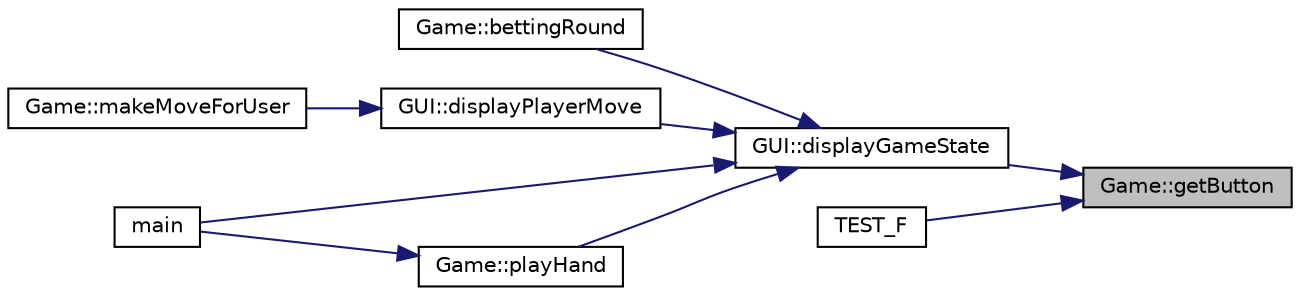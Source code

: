 digraph "Game::getButton"
{
 // INTERACTIVE_SVG=YES
 // LATEX_PDF_SIZE
  edge [fontname="Helvetica",fontsize="10",labelfontname="Helvetica",labelfontsize="10"];
  node [fontname="Helvetica",fontsize="10",shape=record];
  rankdir="RL";
  Node1 [label="Game::getButton",height=0.2,width=0.4,color="black", fillcolor="grey75", style="filled", fontcolor="black",tooltip="Gets the current position of the dealer button."];
  Node1 -> Node2 [dir="back",color="midnightblue",fontsize="10",style="solid",fontname="Helvetica"];
  Node2 [label="GUI::displayGameState",height=0.2,width=0.4,color="black", fillcolor="white", style="filled",URL="$class_g_u_i.html#a8f55dae107a6648458f6eb16608c66d2",tooltip="Displays the current state of the game."];
  Node2 -> Node3 [dir="back",color="midnightblue",fontsize="10",style="solid",fontname="Helvetica"];
  Node3 [label="Game::bettingRound",height=0.2,width=0.4,color="black", fillcolor="white", style="filled",URL="$class_game.html#a0de5cbe2125b0929a0bc8d2e6cdd64d5",tooltip="Conducts a betting round."];
  Node2 -> Node4 [dir="back",color="midnightblue",fontsize="10",style="solid",fontname="Helvetica"];
  Node4 [label="GUI::displayPlayerMove",height=0.2,width=0.4,color="black", fillcolor="white", style="filled",URL="$class_g_u_i.html#a65d07a686330670f5567a3fc11fbace1",tooltip="Displays a player's move."];
  Node4 -> Node5 [dir="back",color="midnightblue",fontsize="10",style="solid",fontname="Helvetica"];
  Node5 [label="Game::makeMoveForUser",height=0.2,width=0.4,color="black", fillcolor="white", style="filled",URL="$class_game.html#a1a44850a64799e17f43f22b560275157",tooltip="Processes a move made by the user."];
  Node2 -> Node6 [dir="back",color="midnightblue",fontsize="10",style="solid",fontname="Helvetica"];
  Node6 [label="main",height=0.2,width=0.4,color="black", fillcolor="white", style="filled",URL="$main_8cpp.html#a0ddf1224851353fc92bfbff6f499fa97",tooltip=" "];
  Node2 -> Node7 [dir="back",color="midnightblue",fontsize="10",style="solid",fontname="Helvetica"];
  Node7 [label="Game::playHand",height=0.2,width=0.4,color="black", fillcolor="white", style="filled",URL="$class_game.html#ab72401c43b303a37dec67f3d6b75a927",tooltip="Plays a single hand of poker."];
  Node7 -> Node6 [dir="back",color="midnightblue",fontsize="10",style="solid",fontname="Helvetica"];
  Node1 -> Node8 [dir="back",color="midnightblue",fontsize="10",style="solid",fontname="Helvetica"];
  Node8 [label="TEST_F",height=0.2,width=0.4,color="black", fillcolor="white", style="filled",URL="$test___game_8cc.html#a2e4d66c00d8acd5710d1ccaf886e1b04",tooltip=" "];
}

